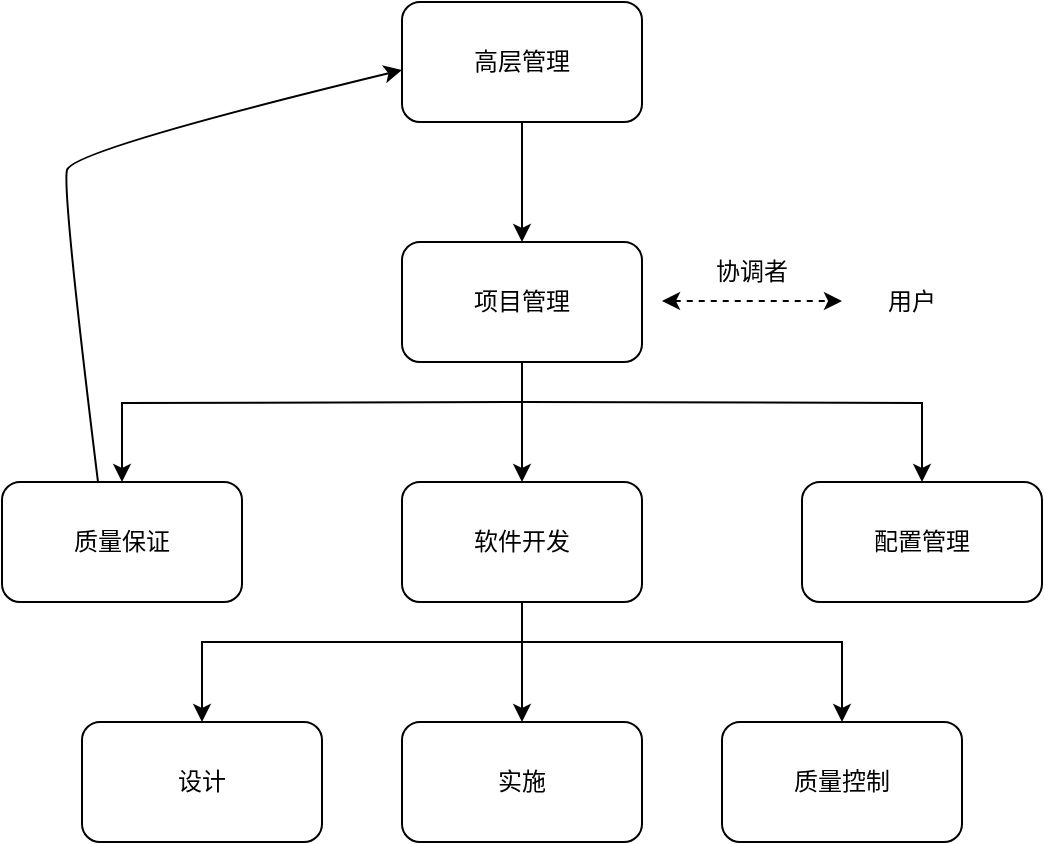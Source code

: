 <mxfile version="20.8.20" type="github">
  <diagram name="第 1 页" id="NR4z_FTmpWKAtMxAHhme">
    <mxGraphModel dx="594" dy="450" grid="1" gridSize="10" guides="1" tooltips="1" connect="1" arrows="1" fold="1" page="1" pageScale="1" pageWidth="827" pageHeight="1169" math="0" shadow="0">
      <root>
        <mxCell id="0" />
        <mxCell id="1" parent="0" />
        <mxCell id="SFZ4pAXIR0Jx22e5PHq2-16" value="" style="edgeStyle=orthogonalEdgeStyle;rounded=0;orthogonalLoop=1;jettySize=auto;html=1;" edge="1" parent="1" source="SFZ4pAXIR0Jx22e5PHq2-1" target="SFZ4pAXIR0Jx22e5PHq2-2">
          <mxGeometry relative="1" as="geometry" />
        </mxCell>
        <mxCell id="SFZ4pAXIR0Jx22e5PHq2-1" value="高层管理" style="rounded=1;whiteSpace=wrap;html=1;" vertex="1" parent="1">
          <mxGeometry x="280" y="80" width="120" height="60" as="geometry" />
        </mxCell>
        <mxCell id="SFZ4pAXIR0Jx22e5PHq2-9" value="" style="edgeStyle=orthogonalEdgeStyle;rounded=0;orthogonalLoop=1;jettySize=auto;html=1;" edge="1" parent="1" source="SFZ4pAXIR0Jx22e5PHq2-2" target="SFZ4pAXIR0Jx22e5PHq2-3">
          <mxGeometry relative="1" as="geometry" />
        </mxCell>
        <mxCell id="SFZ4pAXIR0Jx22e5PHq2-11" style="edgeStyle=orthogonalEdgeStyle;rounded=0;orthogonalLoop=1;jettySize=auto;html=1;entryX=0.5;entryY=0;entryDx=0;entryDy=0;" edge="1" parent="1" target="SFZ4pAXIR0Jx22e5PHq2-4">
          <mxGeometry relative="1" as="geometry">
            <mxPoint x="340" y="280" as="sourcePoint" />
          </mxGeometry>
        </mxCell>
        <mxCell id="SFZ4pAXIR0Jx22e5PHq2-12" style="edgeStyle=orthogonalEdgeStyle;rounded=0;orthogonalLoop=1;jettySize=auto;html=1;" edge="1" parent="1" target="SFZ4pAXIR0Jx22e5PHq2-5">
          <mxGeometry relative="1" as="geometry">
            <mxPoint x="340" y="280" as="sourcePoint" />
          </mxGeometry>
        </mxCell>
        <mxCell id="SFZ4pAXIR0Jx22e5PHq2-2" value="项目管理" style="rounded=1;whiteSpace=wrap;html=1;" vertex="1" parent="1">
          <mxGeometry x="280" y="200" width="120" height="60" as="geometry" />
        </mxCell>
        <mxCell id="SFZ4pAXIR0Jx22e5PHq2-10" value="" style="edgeStyle=orthogonalEdgeStyle;rounded=0;orthogonalLoop=1;jettySize=auto;html=1;" edge="1" parent="1" source="SFZ4pAXIR0Jx22e5PHq2-3" target="SFZ4pAXIR0Jx22e5PHq2-7">
          <mxGeometry relative="1" as="geometry" />
        </mxCell>
        <mxCell id="SFZ4pAXIR0Jx22e5PHq2-13" style="edgeStyle=orthogonalEdgeStyle;rounded=0;orthogonalLoop=1;jettySize=auto;html=1;entryX=0.5;entryY=0;entryDx=0;entryDy=0;" edge="1" parent="1" target="SFZ4pAXIR0Jx22e5PHq2-6">
          <mxGeometry relative="1" as="geometry">
            <mxPoint x="340" y="400" as="sourcePoint" />
            <Array as="points">
              <mxPoint x="180" y="400" />
            </Array>
          </mxGeometry>
        </mxCell>
        <mxCell id="SFZ4pAXIR0Jx22e5PHq2-3" value="软件开发" style="rounded=1;whiteSpace=wrap;html=1;" vertex="1" parent="1">
          <mxGeometry x="280" y="320" width="120" height="60" as="geometry" />
        </mxCell>
        <mxCell id="SFZ4pAXIR0Jx22e5PHq2-4" value="质量保证" style="rounded=1;whiteSpace=wrap;html=1;" vertex="1" parent="1">
          <mxGeometry x="80" y="320" width="120" height="60" as="geometry" />
        </mxCell>
        <mxCell id="SFZ4pAXIR0Jx22e5PHq2-5" value="配置管理" style="rounded=1;whiteSpace=wrap;html=1;" vertex="1" parent="1">
          <mxGeometry x="480" y="320" width="120" height="60" as="geometry" />
        </mxCell>
        <mxCell id="SFZ4pAXIR0Jx22e5PHq2-6" value="设计" style="rounded=1;whiteSpace=wrap;html=1;" vertex="1" parent="1">
          <mxGeometry x="120" y="440" width="120" height="60" as="geometry" />
        </mxCell>
        <mxCell id="SFZ4pAXIR0Jx22e5PHq2-7" value="实施" style="rounded=1;whiteSpace=wrap;html=1;" vertex="1" parent="1">
          <mxGeometry x="280" y="440" width="120" height="60" as="geometry" />
        </mxCell>
        <mxCell id="SFZ4pAXIR0Jx22e5PHq2-8" value="质量控制" style="rounded=1;whiteSpace=wrap;html=1;" vertex="1" parent="1">
          <mxGeometry x="440" y="440" width="120" height="60" as="geometry" />
        </mxCell>
        <mxCell id="SFZ4pAXIR0Jx22e5PHq2-15" style="edgeStyle=orthogonalEdgeStyle;rounded=0;orthogonalLoop=1;jettySize=auto;html=1;entryX=0.5;entryY=0;entryDx=0;entryDy=0;" edge="1" parent="1" target="SFZ4pAXIR0Jx22e5PHq2-8">
          <mxGeometry relative="1" as="geometry">
            <mxPoint x="340" y="400" as="sourcePoint" />
            <mxPoint x="500" y="436" as="targetPoint" />
            <Array as="points">
              <mxPoint x="500" y="400" />
            </Array>
          </mxGeometry>
        </mxCell>
        <mxCell id="SFZ4pAXIR0Jx22e5PHq2-17" value="" style="curved=1;endArrow=classic;html=1;rounded=0;entryX=0;entryY=0.5;entryDx=0;entryDy=0;exitX=0.4;exitY=-0.067;exitDx=0;exitDy=0;exitPerimeter=0;" edge="1" parent="1">
          <mxGeometry width="50" height="50" relative="1" as="geometry">
            <mxPoint x="128" y="319.98" as="sourcePoint" />
            <mxPoint x="280" y="114" as="targetPoint" />
            <Array as="points">
              <mxPoint x="110" y="174" />
              <mxPoint x="115" y="154" />
            </Array>
          </mxGeometry>
        </mxCell>
        <mxCell id="SFZ4pAXIR0Jx22e5PHq2-19" value="" style="endArrow=classic;startArrow=classic;html=1;rounded=0;dashed=1;" edge="1" parent="1">
          <mxGeometry width="50" height="50" relative="1" as="geometry">
            <mxPoint x="410" y="229.5" as="sourcePoint" />
            <mxPoint x="500" y="229.5" as="targetPoint" />
          </mxGeometry>
        </mxCell>
        <mxCell id="SFZ4pAXIR0Jx22e5PHq2-21" value="协调者" style="whiteSpace=wrap;html=1;aspect=fixed;fillColor=none;strokeColor=none;" vertex="1" parent="1">
          <mxGeometry x="430" y="190" width="50" height="50" as="geometry" />
        </mxCell>
        <mxCell id="SFZ4pAXIR0Jx22e5PHq2-22" value="用户" style="whiteSpace=wrap;html=1;aspect=fixed;fillColor=none;strokeColor=none;" vertex="1" parent="1">
          <mxGeometry x="510" y="205" width="50" height="50" as="geometry" />
        </mxCell>
      </root>
    </mxGraphModel>
  </diagram>
</mxfile>
